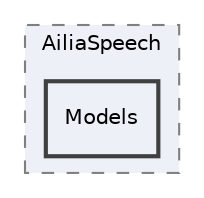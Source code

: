 digraph "Models"
{
 // LATEX_PDF_SIZE
  edge [fontname="Helvetica",fontsize="10",labelfontname="Helvetica",labelfontsize="10"];
  node [fontname="Helvetica",fontsize="10",shape=record];
  compound=true
  subgraph clusterdir_b73255578c07b7513ba3cd9bf7cadc78 {
    graph [ bgcolor="#edf0f7", pencolor="grey50", style="filled,dashed,", label="AiliaSpeech", fontname="Helvetica", fontsize="10", URL="dir_b73255578c07b7513ba3cd9bf7cadc78.html"]
  dir_e451b4c65d4012b1824074d6d50d9e79 [shape=box, label="Models", style="filled,bold,", fillcolor="#edf0f7", color="grey25", URL="dir_e451b4c65d4012b1824074d6d50d9e79.html"];
  }
}
